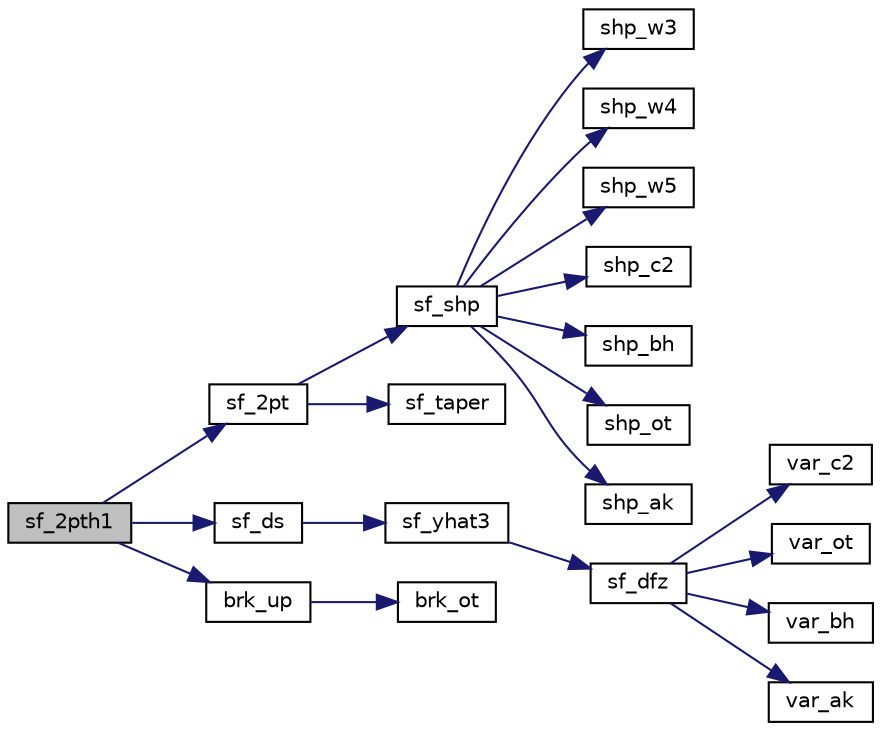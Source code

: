 digraph "sf_2pth1"
{
  edge [fontname="Helvetica",fontsize="10",labelfontname="Helvetica",labelfontsize="10"];
  node [fontname="Helvetica",fontsize="10",shape=record];
  rankdir="LR";
  Node1 [label="sf_2pth1",height=0.2,width=0.4,color="black", fillcolor="grey75", style="filled", fontcolor="black"];
  Node1 -> Node2 [color="midnightblue",fontsize="10",style="solid",fontname="Helvetica"];
  Node2 [label="sf_2pt",height=0.2,width=0.4,color="black", fillcolor="white", style="filled",URL="$sf__2pt_8f.html#a54afbc0edb0eaad1af10870afe11d4b1"];
  Node2 -> Node3 [color="midnightblue",fontsize="10",style="solid",fontname="Helvetica"];
  Node3 [label="sf_shp",height=0.2,width=0.4,color="black", fillcolor="white", style="filled",URL="$sf__shp_8f.html#a2819e4716bd796526266918c24f55dd1"];
  Node3 -> Node4 [color="midnightblue",fontsize="10",style="solid",fontname="Helvetica"];
  Node4 [label="shp_w3",height=0.2,width=0.4,color="black", fillcolor="white", style="filled",URL="$f__west_8f.html#a7320e4504b8fbbd6e61ab7bea663ee13"];
  Node3 -> Node5 [color="midnightblue",fontsize="10",style="solid",fontname="Helvetica"];
  Node5 [label="shp_w4",height=0.2,width=0.4,color="black", fillcolor="white", style="filled",URL="$f__west_8f.html#a2957d5fe02331635599c774bab3b9f0d"];
  Node3 -> Node6 [color="midnightblue",fontsize="10",style="solid",fontname="Helvetica"];
  Node6 [label="shp_w5",height=0.2,width=0.4,color="black", fillcolor="white", style="filled",URL="$f__west_8f.html#a815631af145bb4ede84483d9dd73e6d8"];
  Node3 -> Node7 [color="midnightblue",fontsize="10",style="solid",fontname="Helvetica"];
  Node7 [label="shp_c2",height=0.2,width=0.4,color="black", fillcolor="white", style="filled",URL="$f__ingy_8f.html#a74666613be266d81e2f0de273a2c1693"];
  Node3 -> Node8 [color="midnightblue",fontsize="10",style="solid",fontname="Helvetica"];
  Node8 [label="shp_bh",height=0.2,width=0.4,color="black", fillcolor="white", style="filled",URL="$f__other_8f.html#a3cc0e6495911c5acae4ada577f8c3e70"];
  Node3 -> Node9 [color="midnightblue",fontsize="10",style="solid",fontname="Helvetica"];
  Node9 [label="shp_ot",height=0.2,width=0.4,color="black", fillcolor="white", style="filled",URL="$f__other_8f.html#a6b3c908586841c3ba5d965f8c5fe7118"];
  Node3 -> Node10 [color="midnightblue",fontsize="10",style="solid",fontname="Helvetica"];
  Node10 [label="shp_ak",height=0.2,width=0.4,color="black", fillcolor="white", style="filled",URL="$f__alaska_8f.html#a253a736d2cd0b10a5bcc3e9dbc4c8484"];
  Node2 -> Node11 [color="midnightblue",fontsize="10",style="solid",fontname="Helvetica"];
  Node11 [label="sf_taper",height=0.2,width=0.4,color="black", fillcolor="white", style="filled",URL="$sf__taper_8f.html#a5fd5fb78f1837f9cdc81ae45683099e0"];
  Node1 -> Node12 [color="midnightblue",fontsize="10",style="solid",fontname="Helvetica"];
  Node12 [label="sf_ds",height=0.2,width=0.4,color="black", fillcolor="white", style="filled",URL="$sf__ds_8f.html#ab15a84d2ab1fd1892187333c139bc484"];
  Node12 -> Node13 [color="midnightblue",fontsize="10",style="solid",fontname="Helvetica"];
  Node13 [label="sf_yhat3",height=0.2,width=0.4,color="black", fillcolor="white", style="filled",URL="$sf__yhat3_8f.html#acb2cae9ef8d6ac4e58c881cefffeda7c"];
  Node13 -> Node14 [color="midnightblue",fontsize="10",style="solid",fontname="Helvetica"];
  Node14 [label="sf_dfz",height=0.2,width=0.4,color="black", fillcolor="white", style="filled",URL="$sf__dfz_8f.html#a1a0ff8abb9bd965cf97def977377b716"];
  Node14 -> Node15 [color="midnightblue",fontsize="10",style="solid",fontname="Helvetica"];
  Node15 [label="var_c2",height=0.2,width=0.4,color="black", fillcolor="white", style="filled",URL="$f__ingy_8f.html#a1d19a7b7c0b50f7bcf8ff8861f3305fc"];
  Node14 -> Node16 [color="midnightblue",fontsize="10",style="solid",fontname="Helvetica"];
  Node16 [label="var_ot",height=0.2,width=0.4,color="black", fillcolor="white", style="filled",URL="$f__other_8f.html#a166ad81a1dbaff90fe0bf8aaa157465d"];
  Node14 -> Node17 [color="midnightblue",fontsize="10",style="solid",fontname="Helvetica"];
  Node17 [label="var_bh",height=0.2,width=0.4,color="black", fillcolor="white", style="filled",URL="$f__other_8f.html#a6c6ceeb04cc22f3b1d892c57da1028c8"];
  Node14 -> Node18 [color="midnightblue",fontsize="10",style="solid",fontname="Helvetica"];
  Node18 [label="var_ak",height=0.2,width=0.4,color="black", fillcolor="white", style="filled",URL="$f__alaska_8f.html#aa8c85e7c2ccc2aed918d36a29cd5f277"];
  Node1 -> Node19 [color="midnightblue",fontsize="10",style="solid",fontname="Helvetica"];
  Node19 [label="brk_up",height=0.2,width=0.4,color="black", fillcolor="white", style="filled",URL="$brk__up_8f.html#a17b40d3ded6a6b54f29f52cf25172594"];
  Node19 -> Node20 [color="midnightblue",fontsize="10",style="solid",fontname="Helvetica"];
  Node20 [label="brk_ot",height=0.2,width=0.4,color="black", fillcolor="white", style="filled",URL="$f__other_8f.html#af86a35d212dbae039beac98163cf8962"];
}
